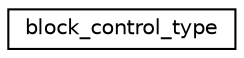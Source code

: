 digraph "Graphical Class Hierarchy"
{
 // INTERACTIVE_SVG=YES
 // LATEX_PDF_SIZE
  edge [fontname="Helvetica",fontsize="10",labelfontname="Helvetica",labelfontsize="10"];
  node [fontname="Helvetica",fontsize="10",shape=record];
  rankdir="LR";
  Node0 [label="block_control_type",height=0.2,width=0.4,color="black", fillcolor="white", style="filled",URL="$structblock__control__mod_1_1block__control__type.html",tooltip="Block data and extents for OpenMP threading of column-based calculations."];
}
